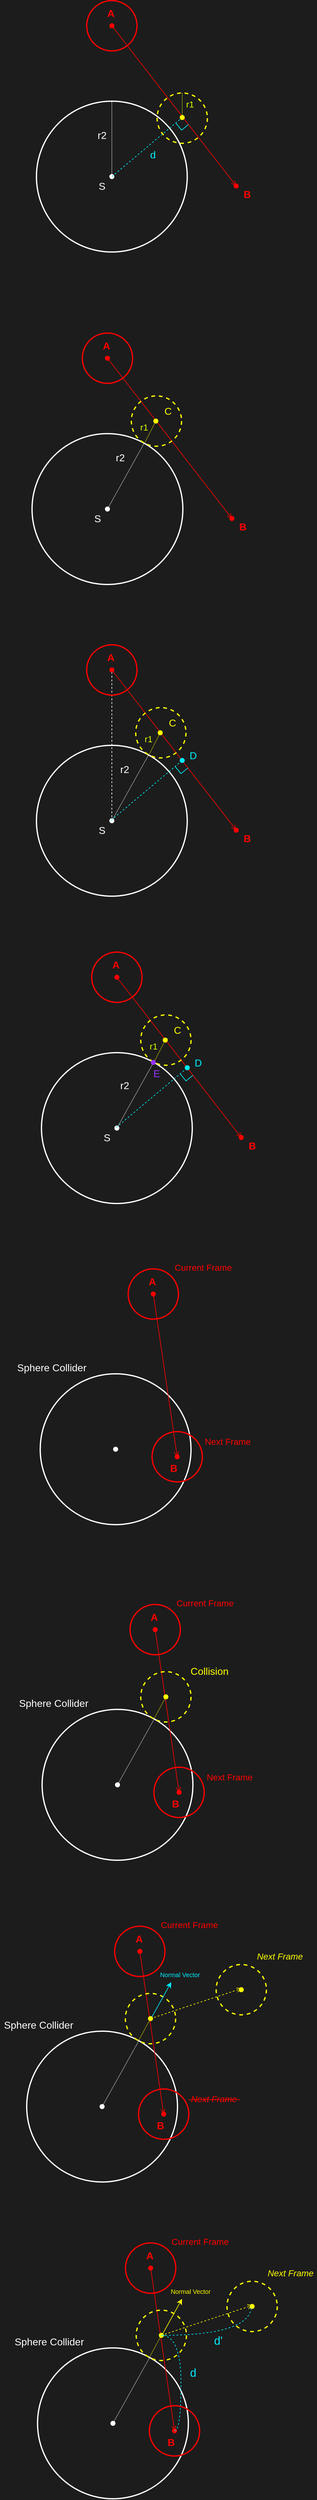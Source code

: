 <mxfile version="15.5.0" type="device"><diagram id="fCZ8dxqV5h4fluIDWIOY" name="Page-1"><mxGraphModel dx="714" dy="752" grid="0" gridSize="20" guides="1" tooltips="1" connect="1" arrows="1" fold="1" page="0" pageScale="1" pageWidth="827" pageHeight="1169" background="#1C1C1C" math="0" shadow="0"><root><mxCell id="0"/><mxCell id="1" parent="0"/><mxCell id="NEuWoUG6QfbXRJceg-EU-88" style="rounded=0;orthogonalLoop=1;jettySize=auto;html=1;strokeColor=#FFFF00;endArrow=open;endFill=0;dashed=1;" edge="1" parent="1" source="NEuWoUG6QfbXRJceg-EU-86"><mxGeometry relative="1" as="geometry"><mxPoint x="567" y="3323" as="targetPoint"/><mxPoint x="515" y="3364.0" as="sourcePoint"/></mxGeometry></mxCell><mxCell id="T7oiDlKmzv_vdTTcZeZM-1" value="" style="ellipse;whiteSpace=wrap;html=1;aspect=fixed;fillColor=none;strokeColor=#FFFFFF;strokeWidth=2;" parent="1" vertex="1"><mxGeometry x="240" y="320" width="240" height="240" as="geometry"/></mxCell><mxCell id="T7oiDlKmzv_vdTTcZeZM-6" value="" style="group" parent="1" vertex="1" connectable="0"><mxGeometry x="320" y="160" width="80" height="80" as="geometry"/></mxCell><mxCell id="T7oiDlKmzv_vdTTcZeZM-2" value="" style="ellipse;whiteSpace=wrap;html=1;aspect=fixed;fillColor=none;strokeColor=#FF0000;strokeWidth=2;" parent="T7oiDlKmzv_vdTTcZeZM-6" vertex="1"><mxGeometry width="80" height="80" as="geometry"/></mxCell><mxCell id="T7oiDlKmzv_vdTTcZeZM-5" value="" style="shape=waypoint;sketch=0;size=6;pointerEvents=1;points=[];fillColor=none;resizable=0;rotatable=0;perimeter=centerPerimeter;snapToPoint=1;strokeColor=#FF0000;strokeWidth=2;" parent="T7oiDlKmzv_vdTTcZeZM-6" vertex="1"><mxGeometry x="20" y="20" width="40" height="40" as="geometry"/></mxCell><mxCell id="VH2lCAt-w7yX6zZefVOD-40" value="A" style="text;html=1;align=center;verticalAlign=middle;resizable=0;points=[];autosize=1;strokeColor=none;fillColor=none;fontColor=#FF0000;fontStyle=1;fontSize=16;" parent="T7oiDlKmzv_vdTTcZeZM-6" vertex="1"><mxGeometry x="27" y="8" width="22" height="23" as="geometry"/></mxCell><mxCell id="T7oiDlKmzv_vdTTcZeZM-12" style="rounded=0;orthogonalLoop=1;jettySize=auto;html=1;strokeColor=#FF0000;exitX=0.45;exitY=0.525;exitDx=0;exitDy=0;exitPerimeter=0;endArrow=open;endFill=0;" parent="1" source="T7oiDlKmzv_vdTTcZeZM-5" target="T7oiDlKmzv_vdTTcZeZM-9" edge="1"><mxGeometry relative="1" as="geometry"><mxPoint x="415" y="284" as="targetPoint"/><mxPoint x="389" y="243" as="sourcePoint"/></mxGeometry></mxCell><mxCell id="T7oiDlKmzv_vdTTcZeZM-17" value="d" style="text;html=1;align=center;verticalAlign=middle;resizable=0;points=[];autosize=1;strokeColor=none;fillColor=none;fontSize=16;fontColor=#00F7FF;" parent="1" vertex="1"><mxGeometry x="405" y="395" width="40" height="20" as="geometry"/></mxCell><mxCell id="T7oiDlKmzv_vdTTcZeZM-18" value="r2" style="text;html=1;align=center;verticalAlign=middle;resizable=0;points=[];autosize=1;strokeColor=none;fillColor=none;fontSize=16;fontColor=#FFFFFF;" parent="1" vertex="1"><mxGeometry x="324" y="364" width="40" height="20" as="geometry"/></mxCell><mxCell id="T7oiDlKmzv_vdTTcZeZM-20" style="rounded=0;orthogonalLoop=1;jettySize=auto;html=1;strokeColor=#DDFF00;endArrow=none;endFill=0;dashed=1;dashPattern=1 1;fontColor=#DDFF00;exitX=0.5;exitY=0;exitDx=0;exitDy=0;" parent="1" source="T7oiDlKmzv_vdTTcZeZM-8" target="VH2lCAt-w7yX6zZefVOD-39" edge="1"><mxGeometry relative="1" as="geometry"><mxPoint x="559" y="356" as="targetPoint"/><mxPoint x="602" y="302" as="sourcePoint"/></mxGeometry></mxCell><mxCell id="T7oiDlKmzv_vdTTcZeZM-21" value="r1" style="text;html=1;align=center;verticalAlign=middle;resizable=0;points=[];autosize=1;strokeColor=none;fillColor=none;fontSize=14;fontColor=#DDFF00;" parent="1" vertex="1"><mxGeometry x="464" y="315" width="40" height="20" as="geometry"/></mxCell><mxCell id="T7oiDlKmzv_vdTTcZeZM-3" value="" style="shape=waypoint;sketch=0;fillStyle=solid;size=6;pointerEvents=1;points=[];fillColor=none;resizable=0;rotatable=0;perimeter=centerPerimeter;snapToPoint=1;strokeColor=#FFFFFF;strokeWidth=2;" parent="1" vertex="1"><mxGeometry x="340" y="420" width="40" height="40" as="geometry"/></mxCell><mxCell id="T7oiDlKmzv_vdTTcZeZM-11" value="" style="group" parent="1" vertex="1" connectable="0"><mxGeometry x="518" y="415" width="80" height="80" as="geometry"/></mxCell><mxCell id="T7oiDlKmzv_vdTTcZeZM-7" value="" style="group;shadow=0;" parent="T7oiDlKmzv_vdTTcZeZM-11" vertex="1" connectable="0"><mxGeometry width="80" height="80" as="geometry"/></mxCell><mxCell id="T7oiDlKmzv_vdTTcZeZM-9" value="" style="shape=waypoint;sketch=0;size=6;pointerEvents=1;points=[];fillColor=none;resizable=0;rotatable=0;perimeter=centerPerimeter;snapToPoint=1;strokeColor=#FF0000;strokeWidth=2;" parent="T7oiDlKmzv_vdTTcZeZM-7" vertex="1"><mxGeometry x="20" y="20" width="40" height="40" as="geometry"/></mxCell><mxCell id="VH2lCAt-w7yX6zZefVOD-41" value="B" style="text;html=1;align=center;verticalAlign=middle;resizable=0;points=[];autosize=1;strokeColor=none;fillColor=none;fontColor=#FF0000;fontStyle=1;fontSize=16;" parent="T7oiDlKmzv_vdTTcZeZM-7" vertex="1"><mxGeometry x="46" y="41" width="22" height="23" as="geometry"/></mxCell><mxCell id="T7oiDlKmzv_vdTTcZeZM-13" style="rounded=0;orthogonalLoop=1;jettySize=auto;html=1;strokeColor=#00F7FF;endArrow=none;endFill=0;exitX=0.617;exitY=0.559;exitDx=0;exitDy=0;exitPerimeter=0;dashed=1;" parent="1" source="T7oiDlKmzv_vdTTcZeZM-3" target="VH2lCAt-w7yX6zZefVOD-39" edge="1"><mxGeometry x="240" y="320" as="geometry"><mxPoint x="440" y="330" as="targetPoint"/><mxPoint x="500" y="240.0" as="sourcePoint"/></mxGeometry></mxCell><mxCell id="T7oiDlKmzv_vdTTcZeZM-14" style="rounded=0;orthogonalLoop=1;jettySize=auto;html=1;strokeColor=#FFFFFF;endArrow=none;endFill=0;entryX=0.5;entryY=0;entryDx=0;entryDy=0;dashed=1;dashPattern=1 1;fontColor=#DDFF00;" parent="1" source="T7oiDlKmzv_vdTTcZeZM-3" target="T7oiDlKmzv_vdTTcZeZM-1" edge="1"><mxGeometry x="240" y="320" as="geometry"><mxPoint x="620" y="460" as="targetPoint"/><mxPoint x="540" y="570" as="sourcePoint"/></mxGeometry></mxCell><mxCell id="T7oiDlKmzv_vdTTcZeZM-8" value="" style="ellipse;whiteSpace=wrap;html=1;aspect=fixed;fillColor=none;strokeColor=#FFFF00;strokeWidth=2;dashed=1;" parent="1" vertex="1"><mxGeometry x="432" y="307" width="80" height="80" as="geometry"/></mxCell><mxCell id="VH2lCAt-w7yX6zZefVOD-39" value="" style="shape=waypoint;sketch=0;size=6;pointerEvents=1;points=[];fillColor=none;resizable=0;rotatable=0;perimeter=centerPerimeter;snapToPoint=1;fontColor=#FFFF00;strokeColor=#FFFF00;strokeWidth=2;" parent="1" vertex="1"><mxGeometry x="452" y="326" width="40" height="40" as="geometry"/></mxCell><mxCell id="VH2lCAt-w7yX6zZefVOD-42" value="S" style="text;html=1;align=center;verticalAlign=middle;resizable=0;points=[];autosize=1;strokeColor=none;fillColor=none;fontSize=16;fontColor=#FFFFFF;fontStyle=0" parent="1" vertex="1"><mxGeometry x="333.5" y="443.5" width="21" height="23" as="geometry"/></mxCell><mxCell id="VH2lCAt-w7yX6zZefVOD-43" style="rounded=0;orthogonalLoop=1;jettySize=auto;html=1;strokeColor=#00F7FF;endArrow=none;endFill=0;" parent="1" edge="1"><mxGeometry x="251" y="330" as="geometry"><mxPoint x="482" y="357" as="targetPoint"/><mxPoint x="462" y="355" as="sourcePoint"/><Array as="points"><mxPoint x="471" y="366"/></Array></mxGeometry></mxCell><mxCell id="VH2lCAt-w7yX6zZefVOD-44" value="" style="ellipse;whiteSpace=wrap;html=1;aspect=fixed;fillColor=none;strokeColor=#FFFFFF;strokeWidth=2;" parent="1" vertex="1"><mxGeometry x="233" y="849" width="240" height="240" as="geometry"/></mxCell><mxCell id="VH2lCAt-w7yX6zZefVOD-45" value="" style="group" parent="1" vertex="1" connectable="0"><mxGeometry x="313" y="689" width="80" height="80" as="geometry"/></mxCell><mxCell id="VH2lCAt-w7yX6zZefVOD-46" value="" style="ellipse;whiteSpace=wrap;html=1;aspect=fixed;fillColor=none;strokeColor=#FF0000;strokeWidth=2;" parent="VH2lCAt-w7yX6zZefVOD-45" vertex="1"><mxGeometry width="80" height="80" as="geometry"/></mxCell><mxCell id="VH2lCAt-w7yX6zZefVOD-47" value="" style="shape=waypoint;sketch=0;size=6;pointerEvents=1;points=[];fillColor=none;resizable=0;rotatable=0;perimeter=centerPerimeter;snapToPoint=1;strokeColor=#FF0000;strokeWidth=2;" parent="VH2lCAt-w7yX6zZefVOD-45" vertex="1"><mxGeometry x="20" y="20" width="40" height="40" as="geometry"/></mxCell><mxCell id="VH2lCAt-w7yX6zZefVOD-48" value="A" style="text;html=1;align=center;verticalAlign=middle;resizable=0;points=[];autosize=1;strokeColor=none;fillColor=none;fontColor=#FF0000;fontStyle=1;fontSize=16;" parent="VH2lCAt-w7yX6zZefVOD-45" vertex="1"><mxGeometry x="27" y="8" width="22" height="23" as="geometry"/></mxCell><mxCell id="VH2lCAt-w7yX6zZefVOD-49" style="rounded=0;orthogonalLoop=1;jettySize=auto;html=1;strokeColor=#FF0000;exitX=0.45;exitY=0.525;exitDx=0;exitDy=0;exitPerimeter=0;endArrow=open;endFill=0;" parent="1" source="VH2lCAt-w7yX6zZefVOD-47" target="VH2lCAt-w7yX6zZefVOD-57" edge="1"><mxGeometry relative="1" as="geometry"><mxPoint x="408" y="813" as="targetPoint"/><mxPoint x="382" y="772" as="sourcePoint"/></mxGeometry></mxCell><mxCell id="VH2lCAt-w7yX6zZefVOD-51" value="r2" style="text;html=1;align=center;verticalAlign=middle;resizable=0;points=[];autosize=1;strokeColor=none;fillColor=none;fontSize=16;fontColor=#FFFFFF;" parent="1" vertex="1"><mxGeometry x="353" y="877" width="40" height="20" as="geometry"/></mxCell><mxCell id="VH2lCAt-w7yX6zZefVOD-53" value="r1" style="text;html=1;align=center;verticalAlign=middle;resizable=0;points=[];autosize=1;strokeColor=none;fillColor=none;fontSize=14;fontColor=#DDFF00;" parent="1" vertex="1"><mxGeometry x="391" y="829" width="40" height="20" as="geometry"/></mxCell><mxCell id="VH2lCAt-w7yX6zZefVOD-54" value="" style="shape=waypoint;sketch=0;fillStyle=solid;size=6;pointerEvents=1;points=[];fillColor=none;resizable=0;rotatable=0;perimeter=centerPerimeter;snapToPoint=1;strokeColor=#FFFFFF;strokeWidth=2;" parent="1" vertex="1"><mxGeometry x="333" y="949" width="40" height="40" as="geometry"/></mxCell><mxCell id="VH2lCAt-w7yX6zZefVOD-55" value="" style="group" parent="1" vertex="1" connectable="0"><mxGeometry x="511" y="944" width="80" height="80" as="geometry"/></mxCell><mxCell id="VH2lCAt-w7yX6zZefVOD-56" value="" style="group;shadow=0;" parent="VH2lCAt-w7yX6zZefVOD-55" vertex="1" connectable="0"><mxGeometry width="80" height="80" as="geometry"/></mxCell><mxCell id="VH2lCAt-w7yX6zZefVOD-57" value="" style="shape=waypoint;sketch=0;size=6;pointerEvents=1;points=[];fillColor=none;resizable=0;rotatable=0;perimeter=centerPerimeter;snapToPoint=1;strokeColor=#FF0000;strokeWidth=2;" parent="VH2lCAt-w7yX6zZefVOD-56" vertex="1"><mxGeometry x="20" y="20" width="40" height="40" as="geometry"/></mxCell><mxCell id="VH2lCAt-w7yX6zZefVOD-58" value="B" style="text;html=1;align=center;verticalAlign=middle;resizable=0;points=[];autosize=1;strokeColor=none;fillColor=none;fontColor=#FF0000;fontStyle=1;fontSize=16;" parent="VH2lCAt-w7yX6zZefVOD-56" vertex="1"><mxGeometry x="46" y="41" width="22" height="23" as="geometry"/></mxCell><mxCell id="VH2lCAt-w7yX6zZefVOD-60" style="rounded=0;orthogonalLoop=1;jettySize=auto;html=1;strokeColor=#FFFFFF;endArrow=none;endFill=0;entryX=0.745;entryY=0.061;entryDx=0;entryDy=0;dashed=1;dashPattern=1 1;fontColor=#DDFF00;entryPerimeter=0;" parent="1" source="VH2lCAt-w7yX6zZefVOD-54" target="VH2lCAt-w7yX6zZefVOD-44" edge="1"><mxGeometry x="233" y="849" as="geometry"><mxPoint x="613" y="989" as="targetPoint"/><mxPoint x="533" y="1099" as="sourcePoint"/></mxGeometry></mxCell><mxCell id="VH2lCAt-w7yX6zZefVOD-61" value="" style="ellipse;whiteSpace=wrap;html=1;aspect=fixed;fillColor=none;strokeColor=#FFFF00;strokeWidth=2;dashed=1;" parent="1" vertex="1"><mxGeometry x="391" y="789" width="80" height="80" as="geometry"/></mxCell><mxCell id="VH2lCAt-w7yX6zZefVOD-63" value="S" style="text;html=1;align=center;verticalAlign=middle;resizable=0;points=[];autosize=1;strokeColor=none;fillColor=none;fontSize=16;fontColor=#FFFFFF;fontStyle=0" parent="1" vertex="1"><mxGeometry x="326.5" y="972.5" width="21" height="23" as="geometry"/></mxCell><mxCell id="VH2lCAt-w7yX6zZefVOD-65" value="" style="shape=waypoint;sketch=0;size=6;pointerEvents=1;points=[];fillColor=none;resizable=0;rotatable=0;perimeter=centerPerimeter;snapToPoint=1;fontColor=#FFFF00;strokeColor=#FFFF00;strokeWidth=2;" parent="1" vertex="1"><mxGeometry x="410" y="809" width="40" height="40" as="geometry"/></mxCell><mxCell id="VH2lCAt-w7yX6zZefVOD-66" style="rounded=0;orthogonalLoop=1;jettySize=auto;html=1;strokeColor=#FFFF00;endArrow=none;endFill=0;dashed=1;dashPattern=1 1;fontColor=#DDFF00;exitX=0.261;exitY=0.943;exitDx=0;exitDy=0;exitPerimeter=0;" parent="1" source="VH2lCAt-w7yX6zZefVOD-61" target="VH2lCAt-w7yX6zZefVOD-65" edge="1"><mxGeometry x="253" y="869" as="geometry"><mxPoint x="431.8" y="883.64" as="targetPoint"/><mxPoint x="373.0" y="989" as="sourcePoint"/></mxGeometry></mxCell><mxCell id="VH2lCAt-w7yX6zZefVOD-67" value="C" style="text;html=1;align=center;verticalAlign=middle;resizable=0;points=[];autosize=1;strokeColor=none;fillColor=none;fontColor=#FFFF00;fontStyle=0;fontSize=16;" parent="1" vertex="1"><mxGeometry x="438" y="801" width="22" height="23" as="geometry"/></mxCell><mxCell id="VH2lCAt-w7yX6zZefVOD-95" style="edgeStyle=orthogonalEdgeStyle;curved=1;rounded=0;orthogonalLoop=1;jettySize=auto;html=1;fontSize=16;fontColor=#00EEFF;endArrow=none;endFill=0;strokeColor=#FFFFFF;dashed=1;entryX=0.624;entryY=0.538;entryDx=0;entryDy=0;entryPerimeter=0;" parent="1" source="VH2lCAt-w7yX6zZefVOD-77" target="VH2lCAt-w7yX6zZefVOD-71" edge="1"><mxGeometry relative="1" as="geometry"><mxPoint x="360" y="1295.483" as="targetPoint"/></mxGeometry></mxCell><mxCell id="VH2lCAt-w7yX6zZefVOD-68" value="" style="ellipse;whiteSpace=wrap;html=1;aspect=fixed;fillColor=none;strokeColor=#FFFFFF;strokeWidth=2;" parent="1" vertex="1"><mxGeometry x="240" y="1345" width="240" height="240" as="geometry"/></mxCell><mxCell id="VH2lCAt-w7yX6zZefVOD-69" value="" style="group" parent="1" vertex="1" connectable="0"><mxGeometry x="320" y="1185" width="80" height="80" as="geometry"/></mxCell><mxCell id="VH2lCAt-w7yX6zZefVOD-70" value="" style="ellipse;whiteSpace=wrap;html=1;aspect=fixed;fillColor=none;strokeColor=#FF0000;strokeWidth=2;" parent="VH2lCAt-w7yX6zZefVOD-69" vertex="1"><mxGeometry width="80" height="80" as="geometry"/></mxCell><mxCell id="VH2lCAt-w7yX6zZefVOD-71" value="" style="shape=waypoint;sketch=0;size=6;pointerEvents=1;points=[];fillColor=none;resizable=0;rotatable=0;perimeter=centerPerimeter;snapToPoint=1;strokeColor=#FF0000;strokeWidth=2;" parent="VH2lCAt-w7yX6zZefVOD-69" vertex="1"><mxGeometry x="20" y="20" width="40" height="40" as="geometry"/></mxCell><mxCell id="VH2lCAt-w7yX6zZefVOD-72" value="A" style="text;html=1;align=center;verticalAlign=middle;resizable=0;points=[];autosize=1;strokeColor=none;fillColor=none;fontColor=#FF0000;fontStyle=1;fontSize=16;" parent="VH2lCAt-w7yX6zZefVOD-69" vertex="1"><mxGeometry x="27" y="8" width="22" height="23" as="geometry"/></mxCell><mxCell id="VH2lCAt-w7yX6zZefVOD-73" style="rounded=0;orthogonalLoop=1;jettySize=auto;html=1;strokeColor=#FF0000;exitX=0.45;exitY=0.525;exitDx=0;exitDy=0;exitPerimeter=0;endArrow=open;endFill=0;" parent="1" source="VH2lCAt-w7yX6zZefVOD-71" target="VH2lCAt-w7yX6zZefVOD-80" edge="1"><mxGeometry relative="1" as="geometry"><mxPoint x="415" y="1309" as="targetPoint"/><mxPoint x="389" y="1268" as="sourcePoint"/></mxGeometry></mxCell><mxCell id="VH2lCAt-w7yX6zZefVOD-75" value="r2" style="text;html=1;align=center;verticalAlign=middle;resizable=0;points=[];autosize=1;strokeColor=none;fillColor=none;fontSize=16;fontColor=#FFFFFF;" parent="1" vertex="1"><mxGeometry x="360" y="1373" width="40" height="20" as="geometry"/></mxCell><mxCell id="VH2lCAt-w7yX6zZefVOD-76" value="r1" style="text;html=1;align=center;verticalAlign=middle;resizable=0;points=[];autosize=1;strokeColor=none;fillColor=none;fontSize=14;fontColor=#DDFF00;" parent="1" vertex="1"><mxGeometry x="398" y="1325" width="40" height="20" as="geometry"/></mxCell><mxCell id="VH2lCAt-w7yX6zZefVOD-77" value="" style="shape=waypoint;sketch=0;fillStyle=solid;size=6;pointerEvents=1;points=[];fillColor=none;resizable=0;rotatable=0;perimeter=centerPerimeter;snapToPoint=1;strokeColor=#FFFFFF;strokeWidth=2;" parent="1" vertex="1"><mxGeometry x="340" y="1445" width="40" height="40" as="geometry"/></mxCell><mxCell id="VH2lCAt-w7yX6zZefVOD-78" value="" style="group" parent="1" vertex="1" connectable="0"><mxGeometry x="518" y="1440" width="80" height="80" as="geometry"/></mxCell><mxCell id="VH2lCAt-w7yX6zZefVOD-79" value="" style="group;shadow=0;" parent="VH2lCAt-w7yX6zZefVOD-78" vertex="1" connectable="0"><mxGeometry width="80" height="80" as="geometry"/></mxCell><mxCell id="VH2lCAt-w7yX6zZefVOD-80" value="" style="shape=waypoint;sketch=0;size=6;pointerEvents=1;points=[];fillColor=none;resizable=0;rotatable=0;perimeter=centerPerimeter;snapToPoint=1;strokeColor=#FF0000;strokeWidth=2;" parent="VH2lCAt-w7yX6zZefVOD-79" vertex="1"><mxGeometry x="20" y="20" width="40" height="40" as="geometry"/></mxCell><mxCell id="VH2lCAt-w7yX6zZefVOD-81" value="B" style="text;html=1;align=center;verticalAlign=middle;resizable=0;points=[];autosize=1;strokeColor=none;fillColor=none;fontColor=#FF0000;fontStyle=1;fontSize=16;" parent="VH2lCAt-w7yX6zZefVOD-79" vertex="1"><mxGeometry x="46" y="41" width="22" height="23" as="geometry"/></mxCell><mxCell id="VH2lCAt-w7yX6zZefVOD-83" style="rounded=0;orthogonalLoop=1;jettySize=auto;html=1;strokeColor=#FFFFFF;endArrow=none;endFill=0;entryX=0.745;entryY=0.061;entryDx=0;entryDy=0;dashed=1;dashPattern=1 1;fontColor=#DDFF00;entryPerimeter=0;" parent="1" source="VH2lCAt-w7yX6zZefVOD-77" target="VH2lCAt-w7yX6zZefVOD-68" edge="1"><mxGeometry x="240" y="1345" as="geometry"><mxPoint x="620" y="1485" as="targetPoint"/><mxPoint x="540" y="1595" as="sourcePoint"/></mxGeometry></mxCell><mxCell id="VH2lCAt-w7yX6zZefVOD-84" value="" style="ellipse;whiteSpace=wrap;html=1;aspect=fixed;fillColor=none;strokeColor=#FFFF00;strokeWidth=2;dashed=1;" parent="1" vertex="1"><mxGeometry x="398" y="1285" width="80" height="80" as="geometry"/></mxCell><mxCell id="VH2lCAt-w7yX6zZefVOD-85" value="S" style="text;html=1;align=center;verticalAlign=middle;resizable=0;points=[];autosize=1;strokeColor=none;fillColor=none;fontSize=16;fontColor=#FFFFFF;fontStyle=0" parent="1" vertex="1"><mxGeometry x="333.5" y="1468.5" width="21" height="23" as="geometry"/></mxCell><mxCell id="VH2lCAt-w7yX6zZefVOD-86" value="" style="shape=waypoint;sketch=0;size=6;pointerEvents=1;points=[];fillColor=none;resizable=0;rotatable=0;perimeter=centerPerimeter;snapToPoint=1;fontColor=#FFFF00;strokeColor=#FFFF00;strokeWidth=2;" parent="1" vertex="1"><mxGeometry x="417" y="1305" width="40" height="40" as="geometry"/></mxCell><mxCell id="VH2lCAt-w7yX6zZefVOD-87" style="rounded=0;orthogonalLoop=1;jettySize=auto;html=1;strokeColor=#FFFF00;endArrow=none;endFill=0;dashed=1;dashPattern=1 1;fontColor=#DDFF00;exitX=0.261;exitY=0.943;exitDx=0;exitDy=0;exitPerimeter=0;" parent="1" source="VH2lCAt-w7yX6zZefVOD-84" target="VH2lCAt-w7yX6zZefVOD-86" edge="1"><mxGeometry x="260" y="1365" as="geometry"><mxPoint x="438.8" y="1379.64" as="targetPoint"/><mxPoint x="380.0" y="1485" as="sourcePoint"/></mxGeometry></mxCell><mxCell id="VH2lCAt-w7yX6zZefVOD-88" value="C" style="text;html=1;align=center;verticalAlign=middle;resizable=0;points=[];autosize=1;strokeColor=none;fillColor=none;fontColor=#FFFF00;fontStyle=0;fontSize=16;" parent="1" vertex="1"><mxGeometry x="445" y="1297" width="22" height="23" as="geometry"/></mxCell><mxCell id="VH2lCAt-w7yX6zZefVOD-91" value="" style="group" parent="1" vertex="1" connectable="0"><mxGeometry x="359" y="1370" width="112" height="94" as="geometry"/></mxCell><mxCell id="VH2lCAt-w7yX6zZefVOD-89" style="rounded=0;orthogonalLoop=1;jettySize=auto;html=1;strokeColor=#00F7FF;endArrow=none;endFill=0;" parent="VH2lCAt-w7yX6zZefVOD-91" edge="1"><mxGeometry x="-109" y="-16" as="geometry"><mxPoint x="122" y="11" as="targetPoint"/><mxPoint x="102" y="9" as="sourcePoint"/><Array as="points"><mxPoint x="111" y="20"/></Array></mxGeometry></mxCell><mxCell id="VH2lCAt-w7yX6zZefVOD-90" style="rounded=0;orthogonalLoop=1;jettySize=auto;html=1;strokeColor=#00F7FF;endArrow=none;endFill=0;exitX=0.617;exitY=0.559;exitDx=0;exitDy=0;exitPerimeter=0;dashed=1;" parent="VH2lCAt-w7yX6zZefVOD-91" edge="1"><mxGeometry x="-120" y="-26" as="geometry"><mxPoint x="112" as="targetPoint"/><mxPoint y="94" as="sourcePoint"/></mxGeometry></mxCell><mxCell id="VH2lCAt-w7yX6zZefVOD-93" value="" style="shape=waypoint;sketch=0;size=6;pointerEvents=1;points=[];fillColor=none;resizable=0;rotatable=0;perimeter=centerPerimeter;snapToPoint=1;fontColor=#FFFF00;strokeColor=#00EEFF;strokeWidth=2;" parent="1" vertex="1"><mxGeometry x="452" y="1349" width="40" height="40" as="geometry"/></mxCell><mxCell id="VH2lCAt-w7yX6zZefVOD-94" value="D" style="text;html=1;align=center;verticalAlign=middle;resizable=0;points=[];autosize=1;strokeColor=none;fillColor=none;fontColor=#00EEFF;fontStyle=0;fontSize=16;" parent="1" vertex="1"><mxGeometry x="478" y="1349" width="22" height="23" as="geometry"/></mxCell><mxCell id="VH2lCAt-w7yX6zZefVOD-97" value="" style="ellipse;whiteSpace=wrap;html=1;aspect=fixed;fillColor=none;strokeColor=#FFFFFF;strokeWidth=2;" parent="1" vertex="1"><mxGeometry x="248" y="1834" width="240" height="240" as="geometry"/></mxCell><mxCell id="VH2lCAt-w7yX6zZefVOD-98" value="" style="group" parent="1" vertex="1" connectable="0"><mxGeometry x="328" y="1674" width="80" height="80" as="geometry"/></mxCell><mxCell id="VH2lCAt-w7yX6zZefVOD-99" value="" style="ellipse;whiteSpace=wrap;html=1;aspect=fixed;fillColor=none;strokeColor=#FF0000;strokeWidth=2;" parent="VH2lCAt-w7yX6zZefVOD-98" vertex="1"><mxGeometry width="80" height="80" as="geometry"/></mxCell><mxCell id="VH2lCAt-w7yX6zZefVOD-100" value="" style="shape=waypoint;sketch=0;size=6;pointerEvents=1;points=[];fillColor=none;resizable=0;rotatable=0;perimeter=centerPerimeter;snapToPoint=1;strokeColor=#FF0000;strokeWidth=2;" parent="VH2lCAt-w7yX6zZefVOD-98" vertex="1"><mxGeometry x="20" y="20" width="40" height="40" as="geometry"/></mxCell><mxCell id="VH2lCAt-w7yX6zZefVOD-101" value="A" style="text;html=1;align=center;verticalAlign=middle;resizable=0;points=[];autosize=1;strokeColor=none;fillColor=none;fontColor=#FF0000;fontStyle=1;fontSize=16;" parent="VH2lCAt-w7yX6zZefVOD-98" vertex="1"><mxGeometry x="27" y="8" width="22" height="23" as="geometry"/></mxCell><mxCell id="VH2lCAt-w7yX6zZefVOD-102" style="rounded=0;orthogonalLoop=1;jettySize=auto;html=1;strokeColor=#FF0000;exitX=0.45;exitY=0.525;exitDx=0;exitDy=0;exitPerimeter=0;endArrow=open;endFill=0;" parent="1" source="VH2lCAt-w7yX6zZefVOD-100" target="VH2lCAt-w7yX6zZefVOD-108" edge="1"><mxGeometry relative="1" as="geometry"><mxPoint x="423" y="1798" as="targetPoint"/><mxPoint x="397" y="1757" as="sourcePoint"/></mxGeometry></mxCell><mxCell id="VH2lCAt-w7yX6zZefVOD-103" value="r2" style="text;html=1;align=center;verticalAlign=middle;resizable=0;points=[];autosize=1;strokeColor=none;fillColor=none;fontSize=16;fontColor=#FFFFFF;" parent="1" vertex="1"><mxGeometry x="360" y="1876" width="40" height="20" as="geometry"/></mxCell><mxCell id="VH2lCAt-w7yX6zZefVOD-104" value="r1" style="text;html=1;align=center;verticalAlign=middle;resizable=0;points=[];autosize=1;strokeColor=none;fillColor=none;fontSize=14;fontColor=#DDFF00;" parent="1" vertex="1"><mxGeometry x="406" y="1814" width="40" height="20" as="geometry"/></mxCell><mxCell id="VH2lCAt-w7yX6zZefVOD-105" value="" style="shape=waypoint;sketch=0;fillStyle=solid;size=6;pointerEvents=1;points=[];fillColor=none;resizable=0;rotatable=0;perimeter=centerPerimeter;snapToPoint=1;strokeColor=#FFFFFF;strokeWidth=2;" parent="1" vertex="1"><mxGeometry x="348" y="1934" width="40" height="40" as="geometry"/></mxCell><mxCell id="VH2lCAt-w7yX6zZefVOD-106" value="" style="group" parent="1" vertex="1" connectable="0"><mxGeometry x="526" y="1929" width="80" height="80" as="geometry"/></mxCell><mxCell id="VH2lCAt-w7yX6zZefVOD-107" value="" style="group;shadow=0;" parent="VH2lCAt-w7yX6zZefVOD-106" vertex="1" connectable="0"><mxGeometry width="80" height="80" as="geometry"/></mxCell><mxCell id="VH2lCAt-w7yX6zZefVOD-108" value="" style="shape=waypoint;sketch=0;size=6;pointerEvents=1;points=[];fillColor=none;resizable=0;rotatable=0;perimeter=centerPerimeter;snapToPoint=1;strokeColor=#FF0000;strokeWidth=2;" parent="VH2lCAt-w7yX6zZefVOD-107" vertex="1"><mxGeometry x="20" y="20" width="40" height="40" as="geometry"/></mxCell><mxCell id="VH2lCAt-w7yX6zZefVOD-109" value="B" style="text;html=1;align=center;verticalAlign=middle;resizable=0;points=[];autosize=1;strokeColor=none;fillColor=none;fontColor=#FF0000;fontStyle=1;fontSize=16;" parent="VH2lCAt-w7yX6zZefVOD-107" vertex="1"><mxGeometry x="46" y="41" width="22" height="23" as="geometry"/></mxCell><mxCell id="VH2lCAt-w7yX6zZefVOD-110" style="rounded=0;orthogonalLoop=1;jettySize=auto;html=1;strokeColor=#FFFFFF;endArrow=none;endFill=0;entryX=0.745;entryY=0.061;entryDx=0;entryDy=0;dashed=1;dashPattern=1 1;fontColor=#DDFF00;entryPerimeter=0;" parent="1" source="VH2lCAt-w7yX6zZefVOD-105" target="VH2lCAt-w7yX6zZefVOD-97" edge="1"><mxGeometry x="248" y="1834" as="geometry"><mxPoint x="628" y="1974" as="targetPoint"/><mxPoint x="548" y="2084" as="sourcePoint"/></mxGeometry></mxCell><mxCell id="VH2lCAt-w7yX6zZefVOD-111" value="" style="ellipse;whiteSpace=wrap;html=1;aspect=fixed;fillColor=none;strokeColor=#FFFF00;strokeWidth=2;dashed=1;" parent="1" vertex="1"><mxGeometry x="406" y="1774" width="80" height="80" as="geometry"/></mxCell><mxCell id="VH2lCAt-w7yX6zZefVOD-112" value="S" style="text;html=1;align=center;verticalAlign=middle;resizable=0;points=[];autosize=1;strokeColor=none;fillColor=none;fontSize=16;fontColor=#FFFFFF;fontStyle=0" parent="1" vertex="1"><mxGeometry x="341.5" y="1957.5" width="21" height="23" as="geometry"/></mxCell><mxCell id="VH2lCAt-w7yX6zZefVOD-113" value="" style="shape=waypoint;sketch=0;size=6;pointerEvents=1;points=[];fillColor=none;resizable=0;rotatable=0;perimeter=centerPerimeter;snapToPoint=1;fontColor=#FFFF00;strokeColor=#FFFF00;strokeWidth=2;" parent="1" vertex="1"><mxGeometry x="425" y="1794" width="40" height="40" as="geometry"/></mxCell><mxCell id="VH2lCAt-w7yX6zZefVOD-114" style="rounded=0;orthogonalLoop=1;jettySize=auto;html=1;strokeColor=#FFFF00;endArrow=none;endFill=0;dashed=1;dashPattern=1 1;fontColor=#DDFF00;exitX=0.261;exitY=0.943;exitDx=0;exitDy=0;exitPerimeter=0;" parent="1" source="VH2lCAt-w7yX6zZefVOD-111" target="VH2lCAt-w7yX6zZefVOD-113" edge="1"><mxGeometry x="268" y="1854" as="geometry"><mxPoint x="446.8" y="1868.64" as="targetPoint"/><mxPoint x="388.0" y="1974" as="sourcePoint"/></mxGeometry></mxCell><mxCell id="VH2lCAt-w7yX6zZefVOD-115" value="C" style="text;html=1;align=center;verticalAlign=middle;resizable=0;points=[];autosize=1;strokeColor=none;fillColor=none;fontColor=#FFFF00;fontStyle=0;fontSize=16;" parent="1" vertex="1"><mxGeometry x="453" y="1786" width="22" height="23" as="geometry"/></mxCell><mxCell id="VH2lCAt-w7yX6zZefVOD-116" value="" style="group" parent="1" vertex="1" connectable="0"><mxGeometry x="367" y="1859" width="112" height="94" as="geometry"/></mxCell><mxCell id="VH2lCAt-w7yX6zZefVOD-117" style="rounded=0;orthogonalLoop=1;jettySize=auto;html=1;strokeColor=#00F7FF;endArrow=none;endFill=0;" parent="VH2lCAt-w7yX6zZefVOD-116" edge="1"><mxGeometry x="-109" y="-16" as="geometry"><mxPoint x="122" y="11" as="targetPoint"/><mxPoint x="102" y="9" as="sourcePoint"/><Array as="points"><mxPoint x="111" y="20"/></Array></mxGeometry></mxCell><mxCell id="VH2lCAt-w7yX6zZefVOD-118" style="rounded=0;orthogonalLoop=1;jettySize=auto;html=1;strokeColor=#00F7FF;endArrow=none;endFill=0;exitX=0.617;exitY=0.559;exitDx=0;exitDy=0;exitPerimeter=0;dashed=1;" parent="VH2lCAt-w7yX6zZefVOD-116" edge="1"><mxGeometry x="-120" y="-26" as="geometry"><mxPoint x="112" as="targetPoint"/><mxPoint y="94" as="sourcePoint"/></mxGeometry></mxCell><mxCell id="VH2lCAt-w7yX6zZefVOD-119" value="" style="shape=waypoint;sketch=0;size=6;pointerEvents=1;points=[];fillColor=none;resizable=0;rotatable=0;perimeter=centerPerimeter;snapToPoint=1;fontColor=#FFFF00;strokeColor=#00EEFF;strokeWidth=2;" parent="1" vertex="1"><mxGeometry x="460" y="1838" width="40" height="40" as="geometry"/></mxCell><mxCell id="VH2lCAt-w7yX6zZefVOD-120" value="D" style="text;html=1;align=center;verticalAlign=middle;resizable=0;points=[];autosize=1;strokeColor=none;fillColor=none;fontColor=#00EEFF;fontStyle=0;fontSize=16;" parent="1" vertex="1"><mxGeometry x="486" y="1838" width="22" height="23" as="geometry"/></mxCell><mxCell id="VH2lCAt-w7yX6zZefVOD-121" value="" style="shape=waypoint;sketch=0;size=6;pointerEvents=1;points=[];fillColor=none;resizable=0;rotatable=0;perimeter=centerPerimeter;snapToPoint=1;fontColor=#9933FF;strokeColor=#9933FF;strokeWidth=2;" parent="1" vertex="1"><mxGeometry x="406" y="1829.5" width="40" height="40" as="geometry"/></mxCell><mxCell id="VH2lCAt-w7yX6zZefVOD-122" value="E" style="text;html=1;align=center;verticalAlign=middle;resizable=0;points=[];autosize=1;strokeColor=none;fillColor=none;fontColor=#9933FF;fontStyle=0;fontSize=16;" parent="1" vertex="1"><mxGeometry x="420" y="1855" width="21" height="23" as="geometry"/></mxCell><mxCell id="NEuWoUG6QfbXRJceg-EU-20" value="" style="ellipse;whiteSpace=wrap;html=1;aspect=fixed;fillColor=none;strokeColor=#FFFFFF;strokeWidth=2;" vertex="1" parent="1"><mxGeometry x="246" y="2345" width="240" height="240" as="geometry"/></mxCell><mxCell id="NEuWoUG6QfbXRJceg-EU-21" value="" style="group" vertex="1" connectable="0" parent="1"><mxGeometry x="386" y="2178" width="80" height="80" as="geometry"/></mxCell><mxCell id="NEuWoUG6QfbXRJceg-EU-22" value="" style="ellipse;whiteSpace=wrap;html=1;aspect=fixed;fillColor=none;strokeColor=#FF0000;strokeWidth=2;" vertex="1" parent="NEuWoUG6QfbXRJceg-EU-21"><mxGeometry width="80" height="80" as="geometry"/></mxCell><mxCell id="NEuWoUG6QfbXRJceg-EU-23" value="" style="shape=waypoint;sketch=0;size=6;pointerEvents=1;points=[];fillColor=none;resizable=0;rotatable=0;perimeter=centerPerimeter;snapToPoint=1;strokeColor=#FF0000;strokeWidth=2;" vertex="1" parent="NEuWoUG6QfbXRJceg-EU-21"><mxGeometry x="20" y="20" width="40" height="40" as="geometry"/></mxCell><mxCell id="NEuWoUG6QfbXRJceg-EU-24" value="A" style="text;html=1;align=center;verticalAlign=middle;resizable=0;points=[];autosize=1;strokeColor=none;fillColor=none;fontColor=#FF0000;fontStyle=1;fontSize=16;" vertex="1" parent="NEuWoUG6QfbXRJceg-EU-21"><mxGeometry x="27" y="8" width="22" height="23" as="geometry"/></mxCell><mxCell id="NEuWoUG6QfbXRJceg-EU-25" style="rounded=0;orthogonalLoop=1;jettySize=auto;html=1;strokeColor=#FF0000;exitX=0.45;exitY=0.525;exitDx=0;exitDy=0;exitPerimeter=0;endArrow=open;endFill=0;entryX=0.425;entryY=0.5;entryDx=0;entryDy=0;entryPerimeter=0;" edge="1" parent="1" source="NEuWoUG6QfbXRJceg-EU-23" target="NEuWoUG6QfbXRJceg-EU-41"><mxGeometry relative="1" as="geometry"><mxPoint x="421" y="2309" as="targetPoint"/><mxPoint x="395" y="2268" as="sourcePoint"/></mxGeometry></mxCell><mxCell id="NEuWoUG6QfbXRJceg-EU-28" value="" style="shape=waypoint;sketch=0;fillStyle=solid;size=6;pointerEvents=1;points=[];fillColor=none;resizable=0;rotatable=0;perimeter=centerPerimeter;snapToPoint=1;strokeColor=#FFFFFF;strokeWidth=2;" vertex="1" parent="1"><mxGeometry x="346" y="2445" width="40" height="40" as="geometry"/></mxCell><mxCell id="NEuWoUG6QfbXRJceg-EU-35" value="Sphere Collider" style="text;html=1;align=center;verticalAlign=middle;resizable=0;points=[];autosize=1;strokeColor=none;fillColor=none;fontSize=16;fontColor=#FFFFFF;fontStyle=0" vertex="1" parent="1"><mxGeometry x="204" y="2323.5" width="120" height="23" as="geometry"/></mxCell><mxCell id="NEuWoUG6QfbXRJceg-EU-39" value="" style="group" vertex="1" connectable="0" parent="1"><mxGeometry x="424" y="2437" width="80" height="80" as="geometry"/></mxCell><mxCell id="NEuWoUG6QfbXRJceg-EU-40" value="" style="ellipse;whiteSpace=wrap;html=1;aspect=fixed;fillColor=none;strokeColor=#FF0000;strokeWidth=2;" vertex="1" parent="NEuWoUG6QfbXRJceg-EU-39"><mxGeometry width="80" height="80" as="geometry"/></mxCell><mxCell id="NEuWoUG6QfbXRJceg-EU-41" value="" style="shape=waypoint;sketch=0;size=6;pointerEvents=1;points=[];fillColor=none;resizable=0;rotatable=0;perimeter=centerPerimeter;snapToPoint=1;strokeColor=#FF0000;strokeWidth=2;" vertex="1" parent="NEuWoUG6QfbXRJceg-EU-39"><mxGeometry x="20" y="20" width="40" height="40" as="geometry"/></mxCell><mxCell id="NEuWoUG6QfbXRJceg-EU-42" value="B" style="text;html=1;align=center;verticalAlign=middle;resizable=0;points=[];autosize=1;strokeColor=none;fillColor=none;fontColor=#FF0000;fontStyle=1;fontSize=16;" vertex="1" parent="NEuWoUG6QfbXRJceg-EU-39"><mxGeometry x="23" y="46" width="22" height="23" as="geometry"/></mxCell><mxCell id="NEuWoUG6QfbXRJceg-EU-43" value="Current Frame" style="text;html=1;align=center;verticalAlign=middle;resizable=0;points=[];autosize=1;strokeColor=none;fillColor=none;fontColor=#FF0000;fontSize=14;" vertex="1" parent="1"><mxGeometry x="454" y="2165" width="101" height="21" as="geometry"/></mxCell><mxCell id="NEuWoUG6QfbXRJceg-EU-44" value="Next Frame" style="text;html=1;align=center;verticalAlign=middle;resizable=0;points=[];autosize=1;strokeColor=none;fillColor=none;fontColor=#FF0000;fontSize=14;" vertex="1" parent="1"><mxGeometry x="502" y="2442" width="83" height="21" as="geometry"/></mxCell><mxCell id="NEuWoUG6QfbXRJceg-EU-47" value="" style="ellipse;whiteSpace=wrap;html=1;aspect=fixed;fillColor=none;strokeColor=#FFFFFF;strokeWidth=2;" vertex="1" parent="1"><mxGeometry x="249" y="2879" width="240" height="240" as="geometry"/></mxCell><mxCell id="NEuWoUG6QfbXRJceg-EU-48" value="" style="group" vertex="1" connectable="0" parent="1"><mxGeometry x="389" y="2712" width="80" height="80" as="geometry"/></mxCell><mxCell id="NEuWoUG6QfbXRJceg-EU-49" value="" style="ellipse;whiteSpace=wrap;html=1;aspect=fixed;fillColor=none;strokeColor=#FF0000;strokeWidth=2;" vertex="1" parent="NEuWoUG6QfbXRJceg-EU-48"><mxGeometry width="80" height="80" as="geometry"/></mxCell><mxCell id="NEuWoUG6QfbXRJceg-EU-50" value="" style="shape=waypoint;sketch=0;size=6;pointerEvents=1;points=[];fillColor=none;resizable=0;rotatable=0;perimeter=centerPerimeter;snapToPoint=1;strokeColor=#FF0000;strokeWidth=2;" vertex="1" parent="NEuWoUG6QfbXRJceg-EU-48"><mxGeometry x="20" y="20" width="40" height="40" as="geometry"/></mxCell><mxCell id="NEuWoUG6QfbXRJceg-EU-51" value="A" style="text;html=1;align=center;verticalAlign=middle;resizable=0;points=[];autosize=1;strokeColor=none;fillColor=none;fontColor=#FF0000;fontStyle=1;fontSize=16;" vertex="1" parent="NEuWoUG6QfbXRJceg-EU-48"><mxGeometry x="27" y="8" width="22" height="23" as="geometry"/></mxCell><mxCell id="NEuWoUG6QfbXRJceg-EU-52" style="rounded=0;orthogonalLoop=1;jettySize=auto;html=1;strokeColor=#FF0000;exitX=0.45;exitY=0.525;exitDx=0;exitDy=0;exitPerimeter=0;endArrow=open;endFill=0;entryX=0.425;entryY=0.5;entryDx=0;entryDy=0;entryPerimeter=0;" edge="1" source="NEuWoUG6QfbXRJceg-EU-50" target="NEuWoUG6QfbXRJceg-EU-60" parent="1"><mxGeometry relative="1" as="geometry"><mxPoint x="424" y="2843" as="targetPoint"/><mxPoint x="398" y="2802" as="sourcePoint"/></mxGeometry></mxCell><mxCell id="NEuWoUG6QfbXRJceg-EU-53" value="" style="shape=waypoint;sketch=0;fillStyle=solid;size=6;pointerEvents=1;points=[];fillColor=none;resizable=0;rotatable=0;perimeter=centerPerimeter;snapToPoint=1;strokeColor=#FFFFFF;strokeWidth=2;" vertex="1" parent="1"><mxGeometry x="349" y="2979" width="40" height="40" as="geometry"/></mxCell><mxCell id="NEuWoUG6QfbXRJceg-EU-54" style="rounded=0;orthogonalLoop=1;jettySize=auto;html=1;strokeColor=#FFFFFF;endArrow=none;endFill=0;entryX=0.745;entryY=0.061;entryDx=0;entryDy=0;dashed=1;dashPattern=1 1;fontColor=#DDFF00;entryPerimeter=0;" edge="1" source="NEuWoUG6QfbXRJceg-EU-53" target="NEuWoUG6QfbXRJceg-EU-47" parent="1"><mxGeometry x="249" y="2879" as="geometry"><mxPoint x="629" y="3019" as="targetPoint"/><mxPoint x="549" y="3129" as="sourcePoint"/></mxGeometry></mxCell><mxCell id="NEuWoUG6QfbXRJceg-EU-55" value="" style="ellipse;whiteSpace=wrap;html=1;aspect=fixed;fillColor=none;strokeColor=#FFFF00;strokeWidth=2;dashed=1;" vertex="1" parent="1"><mxGeometry x="406" y="2819" width="80" height="80" as="geometry"/></mxCell><mxCell id="NEuWoUG6QfbXRJceg-EU-56" value="Sphere Collider" style="text;html=1;align=center;verticalAlign=middle;resizable=0;points=[];autosize=1;strokeColor=none;fillColor=none;fontSize=16;fontColor=#FFFFFF;fontStyle=0" vertex="1" parent="1"><mxGeometry x="207" y="2857.5" width="120" height="23" as="geometry"/></mxCell><mxCell id="NEuWoUG6QfbXRJceg-EU-57" style="rounded=0;orthogonalLoop=1;jettySize=auto;html=1;strokeColor=#FFFF00;endArrow=none;endFill=0;dashed=1;dashPattern=1 1;fontColor=#DDFF00;exitX=0.261;exitY=0.943;exitDx=0;exitDy=0;exitPerimeter=0;" edge="1" source="NEuWoUG6QfbXRJceg-EU-55" target="NEuWoUG6QfbXRJceg-EU-66" parent="1"><mxGeometry x="269" y="2899" as="geometry"><mxPoint x="447.8" y="2913.64" as="targetPoint"/><mxPoint x="389.0" y="3019" as="sourcePoint"/></mxGeometry></mxCell><mxCell id="NEuWoUG6QfbXRJceg-EU-58" value="" style="group" vertex="1" connectable="0" parent="1"><mxGeometry x="427" y="2971" width="80" height="80" as="geometry"/></mxCell><mxCell id="NEuWoUG6QfbXRJceg-EU-59" value="" style="ellipse;whiteSpace=wrap;html=1;aspect=fixed;fillColor=none;strokeColor=#FF0000;strokeWidth=2;" vertex="1" parent="NEuWoUG6QfbXRJceg-EU-58"><mxGeometry width="80" height="80" as="geometry"/></mxCell><mxCell id="NEuWoUG6QfbXRJceg-EU-60" value="" style="shape=waypoint;sketch=0;size=6;pointerEvents=1;points=[];fillColor=none;resizable=0;rotatable=0;perimeter=centerPerimeter;snapToPoint=1;strokeColor=#FF0000;strokeWidth=2;" vertex="1" parent="NEuWoUG6QfbXRJceg-EU-58"><mxGeometry x="20" y="20" width="40" height="40" as="geometry"/></mxCell><mxCell id="NEuWoUG6QfbXRJceg-EU-61" value="B" style="text;html=1;align=center;verticalAlign=middle;resizable=0;points=[];autosize=1;strokeColor=none;fillColor=none;fontColor=#FF0000;fontStyle=1;fontSize=16;" vertex="1" parent="NEuWoUG6QfbXRJceg-EU-58"><mxGeometry x="23" y="46" width="22" height="23" as="geometry"/></mxCell><mxCell id="NEuWoUG6QfbXRJceg-EU-62" value="Current Frame" style="text;html=1;align=center;verticalAlign=middle;resizable=0;points=[];autosize=1;strokeColor=none;fillColor=none;fontColor=#FF0000;fontSize=14;" vertex="1" parent="1"><mxGeometry x="457" y="2699" width="101" height="21" as="geometry"/></mxCell><mxCell id="NEuWoUG6QfbXRJceg-EU-63" value="Next Frame" style="text;html=1;align=center;verticalAlign=middle;resizable=0;points=[];autosize=1;strokeColor=none;fillColor=none;fontColor=#FF0000;fontSize=14;" vertex="1" parent="1"><mxGeometry x="505" y="2976" width="83" height="21" as="geometry"/></mxCell><mxCell id="NEuWoUG6QfbXRJceg-EU-66" value="" style="shape=waypoint;sketch=0;size=6;pointerEvents=1;points=[];fillColor=none;resizable=0;rotatable=0;perimeter=centerPerimeter;snapToPoint=1;fontColor=#FFFF00;strokeColor=#FFFF00;strokeWidth=2;" vertex="1" parent="1"><mxGeometry x="426" y="2839" width="40" height="40" as="geometry"/></mxCell><mxCell id="NEuWoUG6QfbXRJceg-EU-67" value="" style="ellipse;whiteSpace=wrap;html=1;aspect=fixed;fillColor=none;strokeColor=#FFFFFF;strokeWidth=2;" vertex="1" parent="1"><mxGeometry x="224.5" y="3391" width="240" height="240" as="geometry"/></mxCell><mxCell id="NEuWoUG6QfbXRJceg-EU-68" value="" style="group" vertex="1" connectable="0" parent="1"><mxGeometry x="364.5" y="3224" width="80" height="80" as="geometry"/></mxCell><mxCell id="NEuWoUG6QfbXRJceg-EU-69" value="" style="ellipse;whiteSpace=wrap;html=1;aspect=fixed;fillColor=none;strokeColor=#FF0000;strokeWidth=2;" vertex="1" parent="NEuWoUG6QfbXRJceg-EU-68"><mxGeometry width="80" height="80" as="geometry"/></mxCell><mxCell id="NEuWoUG6QfbXRJceg-EU-70" value="" style="shape=waypoint;sketch=0;size=6;pointerEvents=1;points=[];fillColor=none;resizable=0;rotatable=0;perimeter=centerPerimeter;snapToPoint=1;strokeColor=#FF0000;strokeWidth=2;" vertex="1" parent="NEuWoUG6QfbXRJceg-EU-68"><mxGeometry x="20" y="20" width="40" height="40" as="geometry"/></mxCell><mxCell id="NEuWoUG6QfbXRJceg-EU-71" value="A" style="text;html=1;align=center;verticalAlign=middle;resizable=0;points=[];autosize=1;strokeColor=none;fillColor=none;fontColor=#FF0000;fontStyle=1;fontSize=16;" vertex="1" parent="NEuWoUG6QfbXRJceg-EU-68"><mxGeometry x="27" y="8" width="22" height="23" as="geometry"/></mxCell><mxCell id="NEuWoUG6QfbXRJceg-EU-72" style="rounded=0;orthogonalLoop=1;jettySize=auto;html=1;strokeColor=#FF0000;exitX=0.45;exitY=0.525;exitDx=0;exitDy=0;exitPerimeter=0;endArrow=open;endFill=0;entryX=0.425;entryY=0.5;entryDx=0;entryDy=0;entryPerimeter=0;" edge="1" source="NEuWoUG6QfbXRJceg-EU-70" target="NEuWoUG6QfbXRJceg-EU-80" parent="1"><mxGeometry relative="1" as="geometry"><mxPoint x="399.5" y="3355" as="targetPoint"/><mxPoint x="373.5" y="3314" as="sourcePoint"/></mxGeometry></mxCell><mxCell id="NEuWoUG6QfbXRJceg-EU-73" value="" style="shape=waypoint;sketch=0;fillStyle=solid;size=6;pointerEvents=1;points=[];fillColor=none;resizable=0;rotatable=0;perimeter=centerPerimeter;snapToPoint=1;strokeColor=#FFFFFF;strokeWidth=2;" vertex="1" parent="1"><mxGeometry x="324.5" y="3491" width="40" height="40" as="geometry"/></mxCell><mxCell id="NEuWoUG6QfbXRJceg-EU-74" style="rounded=0;orthogonalLoop=1;jettySize=auto;html=1;strokeColor=#FFFFFF;endArrow=none;endFill=0;entryX=0.745;entryY=0.061;entryDx=0;entryDy=0;dashed=1;dashPattern=1 1;fontColor=#DDFF00;entryPerimeter=0;" edge="1" source="NEuWoUG6QfbXRJceg-EU-73" target="NEuWoUG6QfbXRJceg-EU-67" parent="1"><mxGeometry x="224.5" y="3391" as="geometry"><mxPoint x="604.5" y="3531" as="targetPoint"/><mxPoint x="524.5" y="3641" as="sourcePoint"/></mxGeometry></mxCell><mxCell id="NEuWoUG6QfbXRJceg-EU-75" value="" style="ellipse;whiteSpace=wrap;html=1;aspect=fixed;fillColor=none;strokeColor=#FFFF00;strokeWidth=2;dashed=1;" vertex="1" parent="1"><mxGeometry x="381.5" y="3331" width="80" height="80" as="geometry"/></mxCell><mxCell id="NEuWoUG6QfbXRJceg-EU-76" value="Sphere Collider" style="text;html=1;align=center;verticalAlign=middle;resizable=0;points=[];autosize=1;strokeColor=none;fillColor=none;fontSize=16;fontColor=#FFFFFF;fontStyle=0" vertex="1" parent="1"><mxGeometry x="182.5" y="3369.5" width="120" height="23" as="geometry"/></mxCell><mxCell id="NEuWoUG6QfbXRJceg-EU-77" style="rounded=0;orthogonalLoop=1;jettySize=auto;html=1;strokeColor=#FFFF00;endArrow=none;endFill=0;dashed=1;dashPattern=1 1;fontColor=#DDFF00;exitX=0.261;exitY=0.943;exitDx=0;exitDy=0;exitPerimeter=0;" edge="1" source="NEuWoUG6QfbXRJceg-EU-75" target="NEuWoUG6QfbXRJceg-EU-86" parent="1"><mxGeometry x="244.5" y="3411" as="geometry"><mxPoint x="423.3" y="3425.64" as="targetPoint"/><mxPoint x="364.5" y="3531" as="sourcePoint"/></mxGeometry></mxCell><mxCell id="NEuWoUG6QfbXRJceg-EU-78" value="" style="group" vertex="1" connectable="0" parent="1"><mxGeometry x="402.5" y="3483" width="80" height="80" as="geometry"/></mxCell><mxCell id="NEuWoUG6QfbXRJceg-EU-79" value="" style="ellipse;whiteSpace=wrap;html=1;aspect=fixed;fillColor=none;strokeColor=#FF0000;strokeWidth=2;" vertex="1" parent="NEuWoUG6QfbXRJceg-EU-78"><mxGeometry width="80" height="80" as="geometry"/></mxCell><mxCell id="NEuWoUG6QfbXRJceg-EU-80" value="" style="shape=waypoint;sketch=0;size=6;pointerEvents=1;points=[];fillColor=none;resizable=0;rotatable=0;perimeter=centerPerimeter;snapToPoint=1;strokeColor=#FF0000;strokeWidth=2;" vertex="1" parent="NEuWoUG6QfbXRJceg-EU-78"><mxGeometry x="20" y="20" width="40" height="40" as="geometry"/></mxCell><mxCell id="NEuWoUG6QfbXRJceg-EU-81" value="B" style="text;html=1;align=center;verticalAlign=middle;resizable=0;points=[];autosize=1;strokeColor=none;fillColor=none;fontColor=#FF0000;fontStyle=1;fontSize=16;" vertex="1" parent="NEuWoUG6QfbXRJceg-EU-78"><mxGeometry x="23" y="46" width="22" height="23" as="geometry"/></mxCell><mxCell id="NEuWoUG6QfbXRJceg-EU-82" value="Current Frame" style="text;html=1;align=center;verticalAlign=middle;resizable=0;points=[];autosize=1;strokeColor=none;fillColor=none;fontColor=#FF0000;fontSize=14;" vertex="1" parent="1"><mxGeometry x="432.5" y="3211" width="101" height="21" as="geometry"/></mxCell><mxCell id="NEuWoUG6QfbXRJceg-EU-83" value="Next Frame" style="text;html=1;align=center;verticalAlign=middle;resizable=0;points=[];autosize=1;strokeColor=none;fillColor=none;fontColor=#FF0000;fontSize=14;fontStyle=2" vertex="1" parent="1"><mxGeometry x="480.5" y="3488" width="83" height="21" as="geometry"/></mxCell><mxCell id="NEuWoUG6QfbXRJceg-EU-84" style="rounded=0;orthogonalLoop=1;jettySize=auto;html=1;strokeColor=#00EEFF;endArrow=classic;endFill=1;fontColor=#DDFF00;exitX=0.261;exitY=0.943;exitDx=0;exitDy=0;exitPerimeter=0;" edge="1" parent="1"><mxGeometry x="261.5" y="3379" as="geometry"><mxPoint x="454.5" y="3313" as="targetPoint"/><mxPoint x="420.38" y="3374.44" as="sourcePoint"/></mxGeometry></mxCell><mxCell id="NEuWoUG6QfbXRJceg-EU-85" value="Normal Vector" style="text;html=1;align=center;verticalAlign=middle;resizable=0;points=[];autosize=1;strokeColor=none;fillColor=none;fontColor=#00EEFF;fontSize=10;" vertex="1" parent="1"><mxGeometry x="431.5" y="3293" width="73" height="16" as="geometry"/></mxCell><mxCell id="NEuWoUG6QfbXRJceg-EU-86" value="" style="shape=waypoint;sketch=0;size=6;pointerEvents=1;points=[];fillColor=none;resizable=0;rotatable=0;perimeter=centerPerimeter;snapToPoint=1;fontColor=#FFFF00;strokeColor=#FFFF00;strokeWidth=2;" vertex="1" parent="1"><mxGeometry x="401.5" y="3351" width="40" height="40" as="geometry"/></mxCell><mxCell id="NEuWoUG6QfbXRJceg-EU-87" value="Collision" style="text;html=1;align=center;verticalAlign=middle;resizable=0;points=[];autosize=1;strokeColor=none;fillColor=none;fontColor=#FFFF00;fontSize=16;" vertex="1" parent="1"><mxGeometry x="479.5" y="2806" width="70" height="23" as="geometry"/></mxCell><mxCell id="NEuWoUG6QfbXRJceg-EU-89" style="rounded=0;orthogonalLoop=1;jettySize=auto;html=1;strokeColor=#FF0000;endArrow=none;endFill=0;" edge="1" parent="1"><mxGeometry relative="1" as="geometry"><mxPoint x="482" y="3500" as="targetPoint"/><mxPoint x="564" y="3500" as="sourcePoint"/></mxGeometry></mxCell><mxCell id="NEuWoUG6QfbXRJceg-EU-91" value="" style="shape=waypoint;sketch=0;size=6;pointerEvents=1;points=[];fillColor=none;resizable=0;rotatable=0;perimeter=centerPerimeter;snapToPoint=1;fontColor=#FFFF00;strokeColor=#FFFF00;strokeWidth=2;" vertex="1" parent="1"><mxGeometry x="546" y="3305" width="40" height="40" as="geometry"/></mxCell><mxCell id="NEuWoUG6QfbXRJceg-EU-92" value="" style="ellipse;whiteSpace=wrap;html=1;aspect=fixed;fillColor=none;strokeColor=#FFFF00;strokeWidth=2;dashed=1;" vertex="1" parent="1"><mxGeometry x="526" y="3285" width="80" height="80" as="geometry"/></mxCell><mxCell id="NEuWoUG6QfbXRJceg-EU-93" value="Next Frame" style="text;html=1;align=center;verticalAlign=middle;resizable=0;points=[];autosize=1;strokeColor=none;fillColor=none;fontColor=#FFFF00;fontSize=14;fontStyle=2" vertex="1" parent="1"><mxGeometry x="585" y="3261" width="83" height="21" as="geometry"/></mxCell><mxCell id="NEuWoUG6QfbXRJceg-EU-94" style="rounded=0;orthogonalLoop=1;jettySize=auto;html=1;strokeColor=#FFFF00;endArrow=open;endFill=0;dashed=1;" edge="1" source="NEuWoUG6QfbXRJceg-EU-114" parent="1"><mxGeometry relative="1" as="geometry"><mxPoint x="584.25" y="3827" as="targetPoint"/><mxPoint x="532.25" y="3868.0" as="sourcePoint"/></mxGeometry></mxCell><mxCell id="NEuWoUG6QfbXRJceg-EU-95" value="" style="ellipse;whiteSpace=wrap;html=1;aspect=fixed;fillColor=none;strokeColor=#FFFFFF;strokeWidth=2;" vertex="1" parent="1"><mxGeometry x="241.75" y="3895" width="240" height="240" as="geometry"/></mxCell><mxCell id="NEuWoUG6QfbXRJceg-EU-96" value="" style="group" vertex="1" connectable="0" parent="1"><mxGeometry x="381.75" y="3728" width="80" height="80" as="geometry"/></mxCell><mxCell id="NEuWoUG6QfbXRJceg-EU-97" value="" style="ellipse;whiteSpace=wrap;html=1;aspect=fixed;fillColor=none;strokeColor=#FF0000;strokeWidth=2;" vertex="1" parent="NEuWoUG6QfbXRJceg-EU-96"><mxGeometry width="80" height="80" as="geometry"/></mxCell><mxCell id="NEuWoUG6QfbXRJceg-EU-98" value="" style="shape=waypoint;sketch=0;size=6;pointerEvents=1;points=[];fillColor=none;resizable=0;rotatable=0;perimeter=centerPerimeter;snapToPoint=1;strokeColor=#FF0000;strokeWidth=2;" vertex="1" parent="NEuWoUG6QfbXRJceg-EU-96"><mxGeometry x="20" y="20" width="40" height="40" as="geometry"/></mxCell><mxCell id="NEuWoUG6QfbXRJceg-EU-99" value="A" style="text;html=1;align=center;verticalAlign=middle;resizable=0;points=[];autosize=1;strokeColor=none;fillColor=none;fontColor=#FF0000;fontStyle=1;fontSize=16;" vertex="1" parent="NEuWoUG6QfbXRJceg-EU-96"><mxGeometry x="27" y="8" width="22" height="23" as="geometry"/></mxCell><mxCell id="NEuWoUG6QfbXRJceg-EU-100" style="rounded=0;orthogonalLoop=1;jettySize=auto;html=1;strokeColor=#FF0000;exitX=0.45;exitY=0.525;exitDx=0;exitDy=0;exitPerimeter=0;endArrow=open;endFill=0;entryX=0.425;entryY=0.5;entryDx=0;entryDy=0;entryPerimeter=0;" edge="1" source="NEuWoUG6QfbXRJceg-EU-98" target="NEuWoUG6QfbXRJceg-EU-108" parent="1"><mxGeometry relative="1" as="geometry"><mxPoint x="416.75" y="3859" as="targetPoint"/><mxPoint x="390.75" y="3818" as="sourcePoint"/></mxGeometry></mxCell><mxCell id="NEuWoUG6QfbXRJceg-EU-101" value="" style="shape=waypoint;sketch=0;fillStyle=solid;size=6;pointerEvents=1;points=[];fillColor=none;resizable=0;rotatable=0;perimeter=centerPerimeter;snapToPoint=1;strokeColor=#FFFFFF;strokeWidth=2;" vertex="1" parent="1"><mxGeometry x="341.75" y="3995" width="40" height="40" as="geometry"/></mxCell><mxCell id="NEuWoUG6QfbXRJceg-EU-102" style="rounded=0;orthogonalLoop=1;jettySize=auto;html=1;strokeColor=#FFFFFF;endArrow=none;endFill=0;entryX=0.745;entryY=0.061;entryDx=0;entryDy=0;dashed=1;dashPattern=1 1;fontColor=#DDFF00;entryPerimeter=0;" edge="1" source="NEuWoUG6QfbXRJceg-EU-101" target="NEuWoUG6QfbXRJceg-EU-95" parent="1"><mxGeometry x="241.75" y="3895" as="geometry"><mxPoint x="621.75" y="4035" as="targetPoint"/><mxPoint x="541.75" y="4145" as="sourcePoint"/></mxGeometry></mxCell><mxCell id="NEuWoUG6QfbXRJceg-EU-103" value="" style="ellipse;whiteSpace=wrap;html=1;aspect=fixed;fillColor=none;strokeColor=#FFFF00;strokeWidth=2;dashed=1;" vertex="1" parent="1"><mxGeometry x="398.75" y="3835" width="80" height="80" as="geometry"/></mxCell><mxCell id="NEuWoUG6QfbXRJceg-EU-104" value="Sphere Collider" style="text;html=1;align=center;verticalAlign=middle;resizable=0;points=[];autosize=1;strokeColor=none;fillColor=none;fontSize=16;fontColor=#FFFFFF;fontStyle=0" vertex="1" parent="1"><mxGeometry x="199.75" y="3873.5" width="120" height="23" as="geometry"/></mxCell><mxCell id="NEuWoUG6QfbXRJceg-EU-105" style="rounded=0;orthogonalLoop=1;jettySize=auto;html=1;strokeColor=#FFFF00;endArrow=none;endFill=0;dashed=1;dashPattern=1 1;fontColor=#DDFF00;exitX=0.261;exitY=0.943;exitDx=0;exitDy=0;exitPerimeter=0;" edge="1" source="NEuWoUG6QfbXRJceg-EU-103" target="NEuWoUG6QfbXRJceg-EU-114" parent="1"><mxGeometry x="261.75" y="3915" as="geometry"><mxPoint x="440.55" y="3929.64" as="targetPoint"/><mxPoint x="381.75" y="4035" as="sourcePoint"/></mxGeometry></mxCell><mxCell id="NEuWoUG6QfbXRJceg-EU-106" value="" style="group" vertex="1" connectable="0" parent="1"><mxGeometry x="419.75" y="3987" width="80" height="80" as="geometry"/></mxCell><mxCell id="NEuWoUG6QfbXRJceg-EU-107" value="" style="ellipse;whiteSpace=wrap;html=1;aspect=fixed;fillColor=none;strokeColor=#FF0000;strokeWidth=2;" vertex="1" parent="NEuWoUG6QfbXRJceg-EU-106"><mxGeometry width="80" height="80" as="geometry"/></mxCell><mxCell id="NEuWoUG6QfbXRJceg-EU-108" value="" style="shape=waypoint;sketch=0;size=6;pointerEvents=1;points=[];fillColor=none;resizable=0;rotatable=0;perimeter=centerPerimeter;snapToPoint=1;strokeColor=#FF0000;strokeWidth=2;" vertex="1" parent="NEuWoUG6QfbXRJceg-EU-106"><mxGeometry x="20" y="20" width="40" height="40" as="geometry"/></mxCell><mxCell id="NEuWoUG6QfbXRJceg-EU-109" value="B" style="text;html=1;align=center;verticalAlign=middle;resizable=0;points=[];autosize=1;strokeColor=none;fillColor=none;fontColor=#FF0000;fontStyle=1;fontSize=16;" vertex="1" parent="NEuWoUG6QfbXRJceg-EU-106"><mxGeometry x="23" y="46" width="22" height="23" as="geometry"/></mxCell><mxCell id="NEuWoUG6QfbXRJceg-EU-110" value="Current Frame" style="text;html=1;align=center;verticalAlign=middle;resizable=0;points=[];autosize=1;strokeColor=none;fillColor=none;fontColor=#FF0000;fontSize=14;" vertex="1" parent="1"><mxGeometry x="449.75" y="3715" width="101" height="21" as="geometry"/></mxCell><mxCell id="NEuWoUG6QfbXRJceg-EU-112" style="rounded=0;orthogonalLoop=1;jettySize=auto;html=1;strokeColor=#FFFF00;endArrow=classic;endFill=1;fontColor=#DDFF00;exitX=0.261;exitY=0.943;exitDx=0;exitDy=0;exitPerimeter=0;" edge="1" parent="1"><mxGeometry x="278.75" y="3883" as="geometry"><mxPoint x="471.75" y="3817" as="targetPoint"/><mxPoint x="437.63" y="3878.44" as="sourcePoint"/></mxGeometry></mxCell><mxCell id="NEuWoUG6QfbXRJceg-EU-113" value="Normal Vector" style="text;html=1;align=center;verticalAlign=middle;resizable=0;points=[];autosize=1;strokeColor=none;fillColor=none;fontColor=#FFFF00;fontSize=10;" vertex="1" parent="1"><mxGeometry x="448.75" y="3797" width="73" height="16" as="geometry"/></mxCell><mxCell id="NEuWoUG6QfbXRJceg-EU-114" value="" style="shape=waypoint;sketch=0;size=6;pointerEvents=1;points=[];fillColor=none;resizable=0;rotatable=0;perimeter=centerPerimeter;snapToPoint=1;fontColor=#FFFF00;strokeColor=#FFFF00;strokeWidth=2;" vertex="1" parent="1"><mxGeometry x="418.75" y="3855" width="40" height="40" as="geometry"/></mxCell><mxCell id="NEuWoUG6QfbXRJceg-EU-116" value="" style="shape=waypoint;sketch=0;size=6;pointerEvents=1;points=[];fillColor=none;resizable=0;rotatable=0;perimeter=centerPerimeter;snapToPoint=1;fontColor=#FFFF00;strokeColor=#FFFF00;strokeWidth=2;" vertex="1" parent="1"><mxGeometry x="563.25" y="3809" width="40" height="40" as="geometry"/></mxCell><mxCell id="NEuWoUG6QfbXRJceg-EU-117" value="" style="ellipse;whiteSpace=wrap;html=1;aspect=fixed;fillColor=none;strokeColor=#FFFF00;strokeWidth=2;dashed=1;" vertex="1" parent="1"><mxGeometry x="543.25" y="3789" width="80" height="80" as="geometry"/></mxCell><mxCell id="NEuWoUG6QfbXRJceg-EU-118" value="Next Frame" style="text;html=1;align=center;verticalAlign=middle;resizable=0;points=[];autosize=1;strokeColor=none;fillColor=none;fontColor=#FFFF00;fontSize=14;fontStyle=2" vertex="1" parent="1"><mxGeometry x="602.25" y="3765" width="83" height="21" as="geometry"/></mxCell><mxCell id="NEuWoUG6QfbXRJceg-EU-119" value="" style="curved=1;endArrow=none;html=1;rounded=0;dashed=1;fontSize=16;fontColor=#FFFF00;strokeColor=#00EEFF;edgeStyle=orthogonalEdgeStyle;exitX=0.569;exitY=0.379;exitDx=0;exitDy=0;exitPerimeter=0;endFill=0;" edge="1" parent="1" source="NEuWoUG6QfbXRJceg-EU-108" target="NEuWoUG6QfbXRJceg-EU-114"><mxGeometry width="50" height="50" relative="1" as="geometry"><mxPoint x="533.5" y="3982" as="sourcePoint"/><mxPoint x="583.5" y="3932" as="targetPoint"/><Array as="points"><mxPoint x="470" y="4027"/><mxPoint x="470" y="3875"/></Array></mxGeometry></mxCell><mxCell id="NEuWoUG6QfbXRJceg-EU-120" value="d" style="text;html=1;align=center;verticalAlign=middle;resizable=0;points=[];autosize=1;strokeColor=none;fillColor=none;fontColor=#00EEFF;fontSize=18;" vertex="1" parent="1"><mxGeometry x="478.75" y="3922" width="20" height="26" as="geometry"/></mxCell><mxCell id="NEuWoUG6QfbXRJceg-EU-121" value="" style="curved=1;endArrow=none;html=1;rounded=0;dashed=1;fontSize=16;fontColor=#FFFF00;strokeColor=#00EEFF;edgeStyle=orthogonalEdgeStyle;endFill=0;exitX=0.51;exitY=0.617;exitDx=0;exitDy=0;exitPerimeter=0;" edge="1" parent="1" source="NEuWoUG6QfbXRJceg-EU-114"><mxGeometry width="50" height="50" relative="1" as="geometry"><mxPoint x="582" y="4060" as="sourcePoint"/><mxPoint x="582" y="3828" as="targetPoint"/><Array as="points"><mxPoint x="582" y="3875"/></Array></mxGeometry></mxCell><mxCell id="NEuWoUG6QfbXRJceg-EU-122" value="d'" style="text;html=1;align=center;verticalAlign=middle;resizable=0;points=[];autosize=1;strokeColor=none;fillColor=none;fontColor=#00EEFF;fontSize=18;" vertex="1" parent="1"><mxGeometry x="517" y="3870.5" width="23" height="26" as="geometry"/></mxCell></root></mxGraphModel></diagram></mxfile>